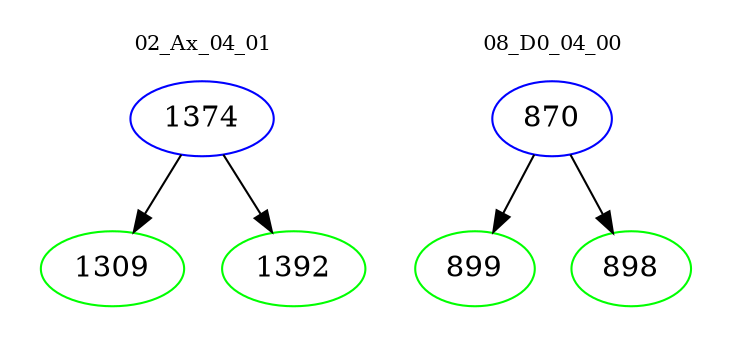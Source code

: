 digraph{
subgraph cluster_0 {
color = white
label = "02_Ax_04_01";
fontsize=10;
T0_1374 [label="1374", color="blue"]
T0_1374 -> T0_1309 [color="black"]
T0_1309 [label="1309", color="green"]
T0_1374 -> T0_1392 [color="black"]
T0_1392 [label="1392", color="green"]
}
subgraph cluster_1 {
color = white
label = "08_D0_04_00";
fontsize=10;
T1_870 [label="870", color="blue"]
T1_870 -> T1_899 [color="black"]
T1_899 [label="899", color="green"]
T1_870 -> T1_898 [color="black"]
T1_898 [label="898", color="green"]
}
}
